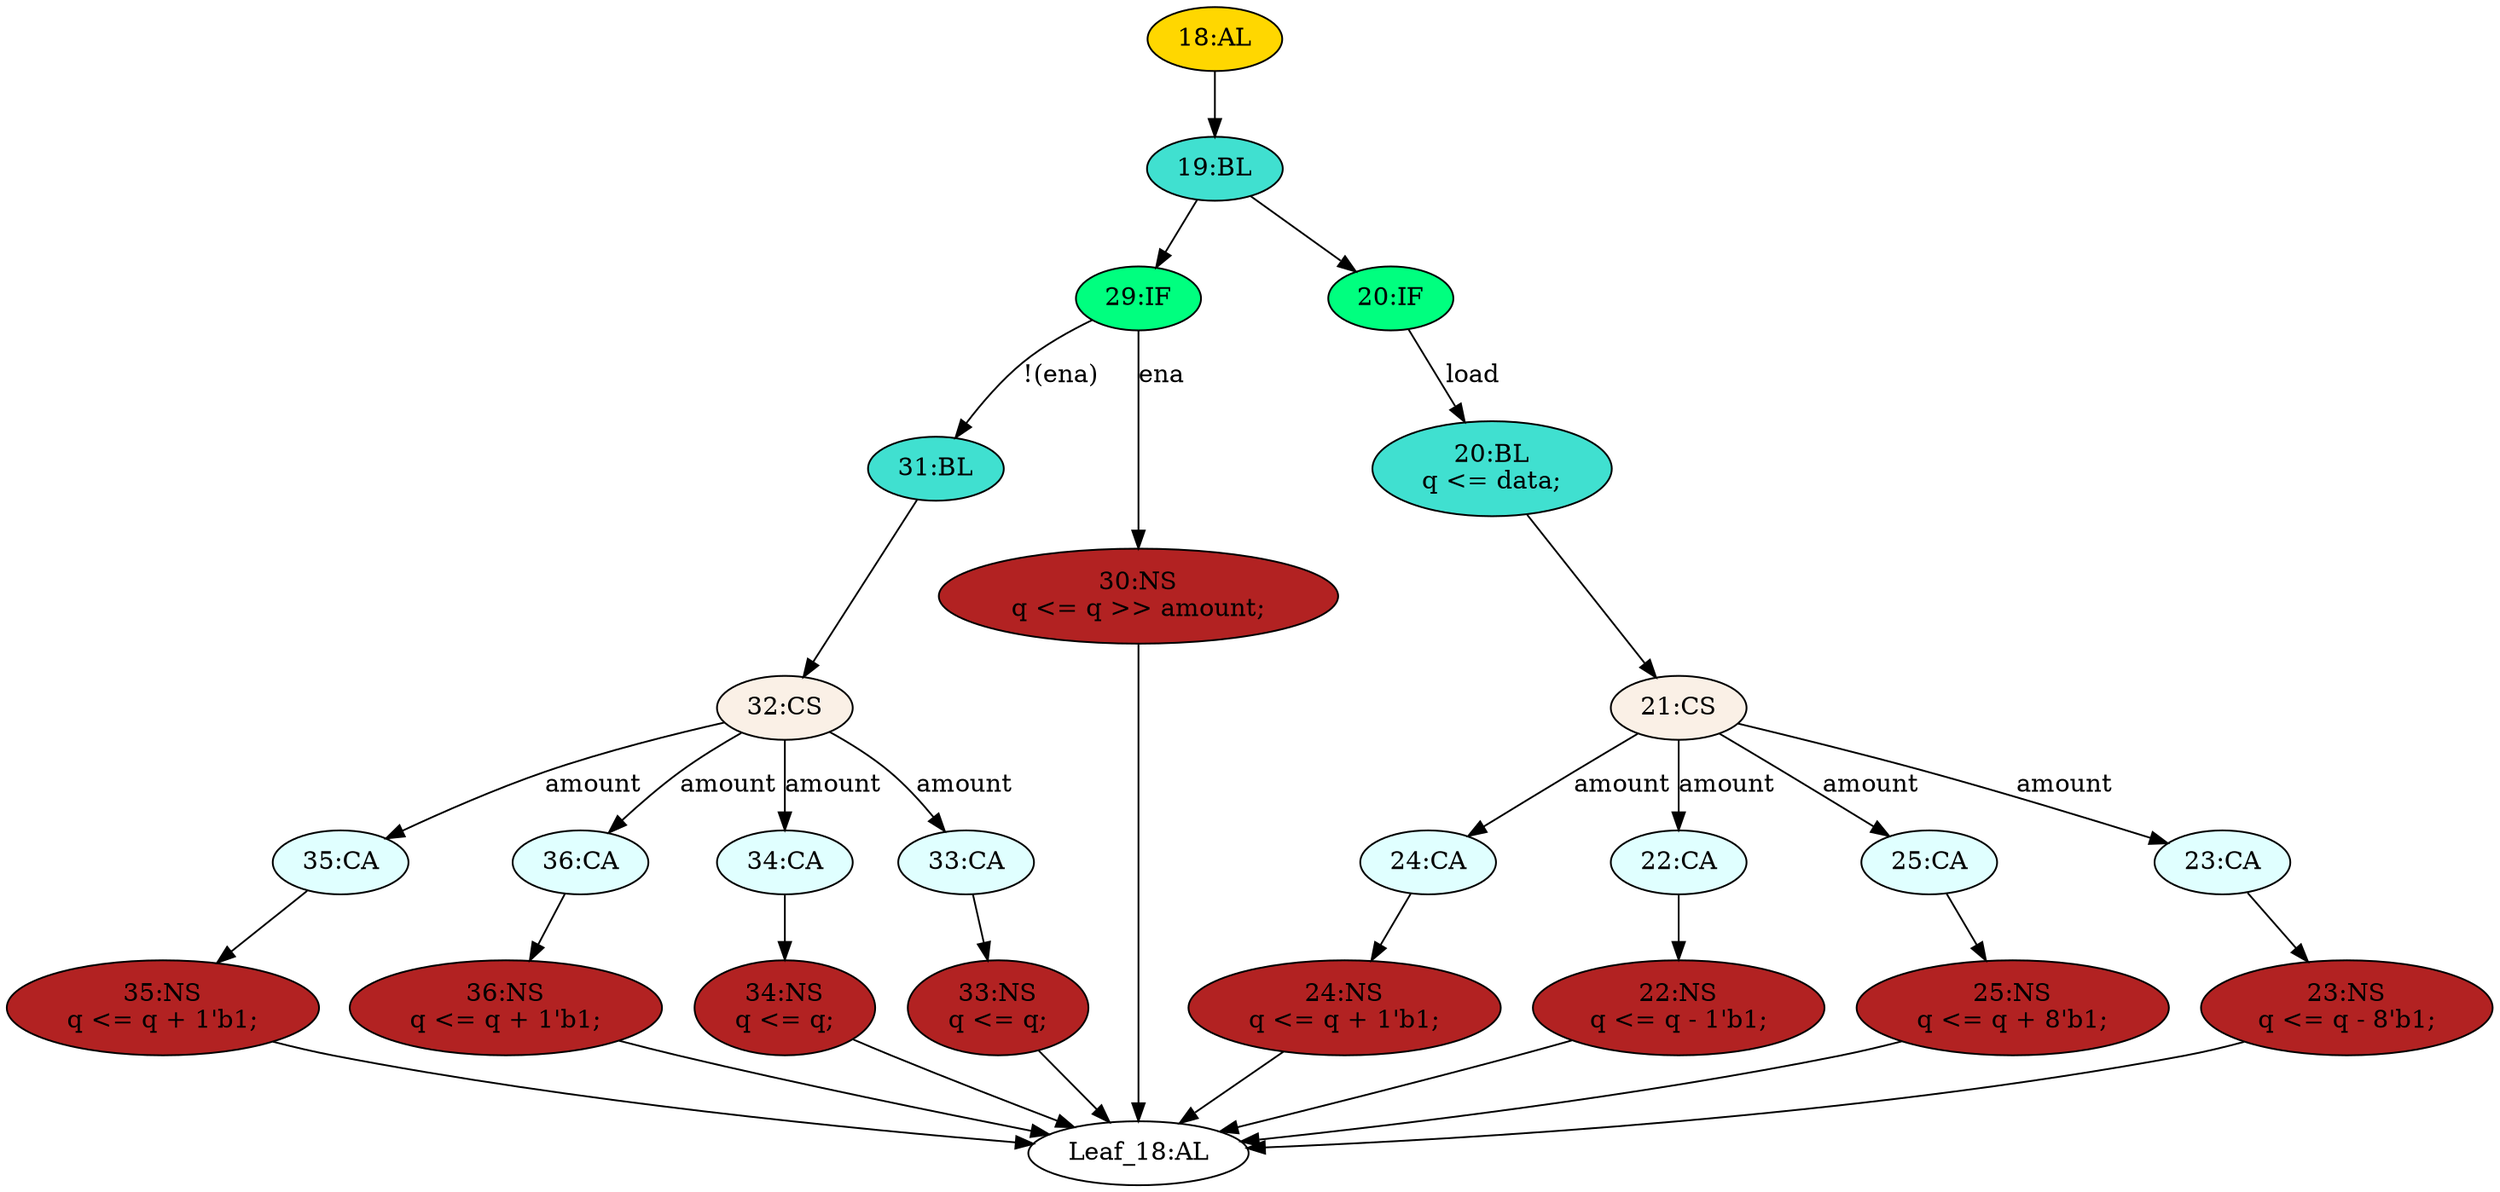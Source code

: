 strict digraph "" {
	node [label="\N"];
	"24:CA"	[ast="<pyverilog.vparser.ast.Case object at 0x7fecf758c5d0>",
		fillcolor=lightcyan,
		label="24:CA",
		statements="[]",
		style=filled,
		typ=Case];
	"24:NS"	[ast="<pyverilog.vparser.ast.NonblockingSubstitution object at 0x7fecf758c710>",
		fillcolor=firebrick,
		label="24:NS
q <= q + 1'b1;",
		statements="[<pyverilog.vparser.ast.NonblockingSubstitution object at 0x7fecf758c710>]",
		style=filled,
		typ=NonblockingSubstitution];
	"24:CA" -> "24:NS"	[cond="[]",
		lineno=None];
	"31:BL"	[ast="<pyverilog.vparser.ast.Block object at 0x7fecf758c910>",
		fillcolor=turquoise,
		label="31:BL",
		statements="[]",
		style=filled,
		typ=Block];
	"32:CS"	[ast="<pyverilog.vparser.ast.CaseStatement object at 0x7fecf758c950>",
		fillcolor=linen,
		label="32:CS",
		statements="[]",
		style=filled,
		typ=CaseStatement];
	"31:BL" -> "32:CS"	[cond="[]",
		lineno=None];
	"29:IF"	[ast="<pyverilog.vparser.ast.IfStatement object at 0x7fecf759e350>",
		fillcolor=springgreen,
		label="29:IF",
		statements="[]",
		style=filled,
		typ=IfStatement];
	"29:IF" -> "31:BL"	[cond="['ena']",
		label="!(ena)",
		lineno=29];
	"30:NS"	[ast="<pyverilog.vparser.ast.NonblockingSubstitution object at 0x7fecf759e410>",
		fillcolor=firebrick,
		label="30:NS
q <= q >> amount;",
		statements="[<pyverilog.vparser.ast.NonblockingSubstitution object at 0x7fecf759e410>]",
		style=filled,
		typ=NonblockingSubstitution];
	"29:IF" -> "30:NS"	[cond="['ena']",
		label=ena,
		lineno=29];
	"33:NS"	[ast="<pyverilog.vparser.ast.NonblockingSubstitution object at 0x7fecf758ca90>",
		fillcolor=firebrick,
		label="33:NS
q <= q;",
		statements="[<pyverilog.vparser.ast.NonblockingSubstitution object at 0x7fecf758ca90>]",
		style=filled,
		typ=NonblockingSubstitution];
	"Leaf_18:AL"	[def_var="['q']",
		label="Leaf_18:AL"];
	"33:NS" -> "Leaf_18:AL"	[cond="[]",
		lineno=None];
	"24:NS" -> "Leaf_18:AL"	[cond="[]",
		lineno=None];
	"36:NS"	[ast="<pyverilog.vparser.ast.NonblockingSubstitution object at 0x7fecf759e110>",
		fillcolor=firebrick,
		label="36:NS
q <= q + 1'b1;",
		statements="[<pyverilog.vparser.ast.NonblockingSubstitution object at 0x7fecf759e110>]",
		style=filled,
		typ=NonblockingSubstitution];
	"36:NS" -> "Leaf_18:AL"	[cond="[]",
		lineno=None];
	"23:NS"	[ast="<pyverilog.vparser.ast.NonblockingSubstitution object at 0x7fecf759e690>",
		fillcolor=firebrick,
		label="23:NS
q <= q - 8'b1;",
		statements="[<pyverilog.vparser.ast.NonblockingSubstitution object at 0x7fecf759e690>]",
		style=filled,
		typ=NonblockingSubstitution];
	"23:NS" -> "Leaf_18:AL"	[cond="[]",
		lineno=None];
	"19:BL"	[ast="<pyverilog.vparser.ast.Block object at 0x7fecf759e850>",
		fillcolor=turquoise,
		label="19:BL",
		statements="[]",
		style=filled,
		typ=Block];
	"19:BL" -> "29:IF"	[cond="[]",
		lineno=None];
	"20:IF"	[ast="<pyverilog.vparser.ast.IfStatement object at 0x7fecf759e890>",
		fillcolor=springgreen,
		label="20:IF",
		statements="[]",
		style=filled,
		typ=IfStatement];
	"19:BL" -> "20:IF"	[cond="[]",
		lineno=None];
	"20:BL"	[ast="<pyverilog.vparser.ast.Block object at 0x7fecf759e8d0>",
		fillcolor=turquoise,
		label="20:BL
q <= data;",
		statements="[<pyverilog.vparser.ast.NonblockingSubstitution object at 0x7fecf759ef50>]",
		style=filled,
		typ=Block];
	"21:CS"	[ast="<pyverilog.vparser.ast.CaseStatement object at 0x7fecf759e910>",
		fillcolor=linen,
		label="21:CS",
		statements="[]",
		style=filled,
		typ=CaseStatement];
	"20:BL" -> "21:CS"	[cond="[]",
		lineno=None];
	"35:CA"	[ast="<pyverilog.vparser.ast.Case object at 0x7fecf758cdd0>",
		fillcolor=lightcyan,
		label="35:CA",
		statements="[]",
		style=filled,
		typ=Case];
	"35:NS"	[ast="<pyverilog.vparser.ast.NonblockingSubstitution object at 0x7fecf758ce50>",
		fillcolor=firebrick,
		label="35:NS
q <= q + 1'b1;",
		statements="[<pyverilog.vparser.ast.NonblockingSubstitution object at 0x7fecf758ce50>]",
		style=filled,
		typ=NonblockingSubstitution];
	"35:CA" -> "35:NS"	[cond="[]",
		lineno=None];
	"20:IF" -> "20:BL"	[cond="['load']",
		label=load,
		lineno=20];
	"22:NS"	[ast="<pyverilog.vparser.ast.NonblockingSubstitution object at 0x7fecf759ea10>",
		fillcolor=firebrick,
		label="22:NS
q <= q - 1'b1;",
		statements="[<pyverilog.vparser.ast.NonblockingSubstitution object at 0x7fecf759ea10>]",
		style=filled,
		typ=NonblockingSubstitution];
	"22:NS" -> "Leaf_18:AL"	[cond="[]",
		lineno=None];
	"25:NS"	[ast="<pyverilog.vparser.ast.NonblockingSubstitution object at 0x7fecf759ed50>",
		fillcolor=firebrick,
		label="25:NS
q <= q + 8'b1;",
		statements="[<pyverilog.vparser.ast.NonblockingSubstitution object at 0x7fecf759ed50>]",
		style=filled,
		typ=NonblockingSubstitution];
	"25:NS" -> "Leaf_18:AL"	[cond="[]",
		lineno=None];
	"36:CA"	[ast="<pyverilog.vparser.ast.Case object at 0x7fecf759e090>",
		fillcolor=lightcyan,
		label="36:CA",
		statements="[]",
		style=filled,
		typ=Case];
	"36:CA" -> "36:NS"	[cond="[]",
		lineno=None];
	"34:NS"	[ast="<pyverilog.vparser.ast.NonblockingSubstitution object at 0x7fecf758cc50>",
		fillcolor=firebrick,
		label="34:NS
q <= q;",
		statements="[<pyverilog.vparser.ast.NonblockingSubstitution object at 0x7fecf758cc50>]",
		style=filled,
		typ=NonblockingSubstitution];
	"34:NS" -> "Leaf_18:AL"	[cond="[]",
		lineno=None];
	"32:CS" -> "35:CA"	[cond="['amount']",
		label=amount,
		lineno=32];
	"32:CS" -> "36:CA"	[cond="['amount']",
		label=amount,
		lineno=32];
	"34:CA"	[ast="<pyverilog.vparser.ast.Case object at 0x7fecf758cbd0>",
		fillcolor=lightcyan,
		label="34:CA",
		statements="[]",
		style=filled,
		typ=Case];
	"32:CS" -> "34:CA"	[cond="['amount']",
		label=amount,
		lineno=32];
	"33:CA"	[ast="<pyverilog.vparser.ast.Case object at 0x7fecf758ca10>",
		fillcolor=lightcyan,
		label="33:CA",
		statements="[]",
		style=filled,
		typ=Case];
	"32:CS" -> "33:CA"	[cond="['amount']",
		label=amount,
		lineno=32];
	"22:CA"	[ast="<pyverilog.vparser.ast.Case object at 0x7fecf759e990>",
		fillcolor=lightcyan,
		label="22:CA",
		statements="[]",
		style=filled,
		typ=Case];
	"22:CA" -> "22:NS"	[cond="[]",
		lineno=None];
	"35:NS" -> "Leaf_18:AL"	[cond="[]",
		lineno=None];
	"34:CA" -> "34:NS"	[cond="[]",
		lineno=None];
	"18:AL"	[ast="<pyverilog.vparser.ast.Always object at 0x7fecf75a0190>",
		clk_sens=True,
		fillcolor=gold,
		label="18:AL",
		sens="['clk']",
		statements="[]",
		style=filled,
		typ=Always,
		use_var="['q', 'ena', 'amount', 'data', 'load']"];
	"18:AL" -> "19:BL"	[cond="[]",
		lineno=None];
	"21:CS" -> "24:CA"	[cond="['amount']",
		label=amount,
		lineno=21];
	"21:CS" -> "22:CA"	[cond="['amount']",
		label=amount,
		lineno=21];
	"25:CA"	[ast="<pyverilog.vparser.ast.Case object at 0x7fecf759ecd0>",
		fillcolor=lightcyan,
		label="25:CA",
		statements="[]",
		style=filled,
		typ=Case];
	"21:CS" -> "25:CA"	[cond="['amount']",
		label=amount,
		lineno=21];
	"23:CA"	[ast="<pyverilog.vparser.ast.Case object at 0x7fecf759ec10>",
		fillcolor=lightcyan,
		label="23:CA",
		statements="[]",
		style=filled,
		typ=Case];
	"21:CS" -> "23:CA"	[cond="['amount']",
		label=amount,
		lineno=21];
	"33:CA" -> "33:NS"	[cond="[]",
		lineno=None];
	"25:CA" -> "25:NS"	[cond="[]",
		lineno=None];
	"23:CA" -> "23:NS"	[cond="[]",
		lineno=None];
	"30:NS" -> "Leaf_18:AL"	[cond="[]",
		lineno=None];
}
